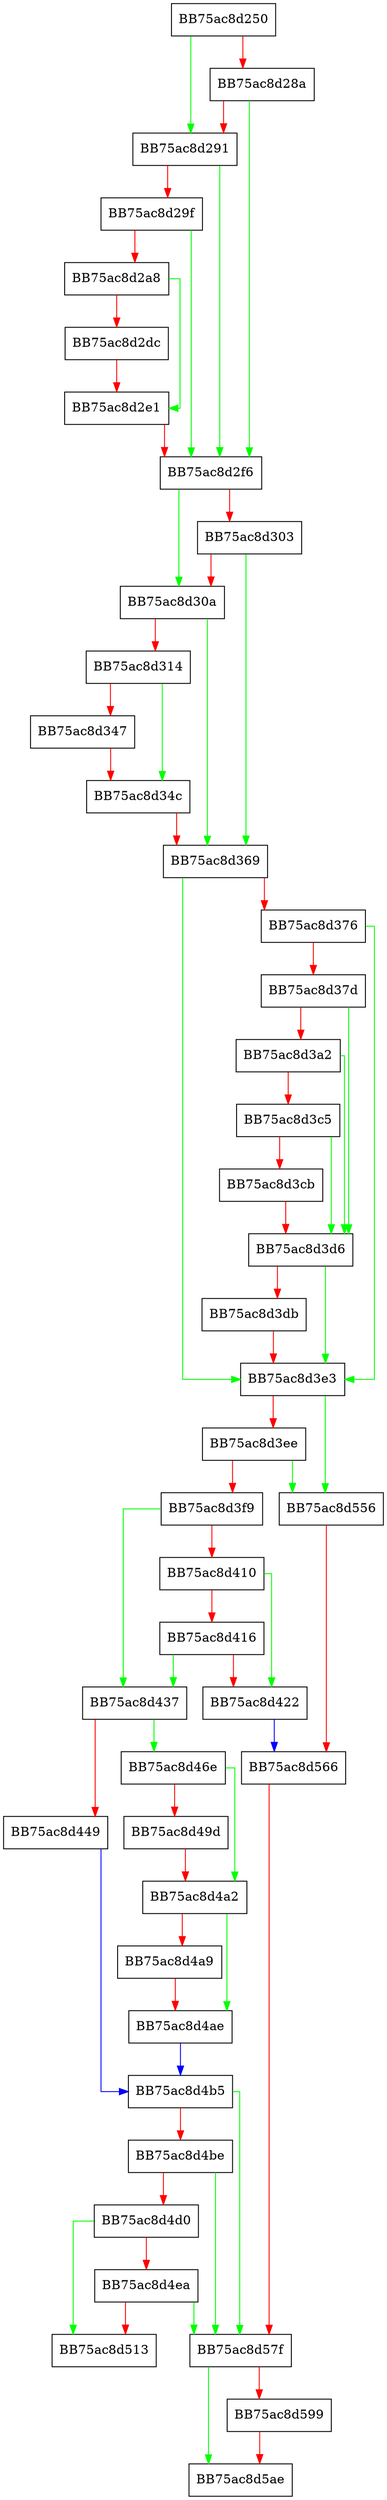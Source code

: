 digraph CreateRemovalActions {
  node [shape="box"];
  graph [splines=ortho];
  BB75ac8d250 -> BB75ac8d291 [color="green"];
  BB75ac8d250 -> BB75ac8d28a [color="red"];
  BB75ac8d28a -> BB75ac8d2f6 [color="green"];
  BB75ac8d28a -> BB75ac8d291 [color="red"];
  BB75ac8d291 -> BB75ac8d2f6 [color="green"];
  BB75ac8d291 -> BB75ac8d29f [color="red"];
  BB75ac8d29f -> BB75ac8d2f6 [color="green"];
  BB75ac8d29f -> BB75ac8d2a8 [color="red"];
  BB75ac8d2a8 -> BB75ac8d2e1 [color="green"];
  BB75ac8d2a8 -> BB75ac8d2dc [color="red"];
  BB75ac8d2dc -> BB75ac8d2e1 [color="red"];
  BB75ac8d2e1 -> BB75ac8d2f6 [color="red"];
  BB75ac8d2f6 -> BB75ac8d30a [color="green"];
  BB75ac8d2f6 -> BB75ac8d303 [color="red"];
  BB75ac8d303 -> BB75ac8d369 [color="green"];
  BB75ac8d303 -> BB75ac8d30a [color="red"];
  BB75ac8d30a -> BB75ac8d369 [color="green"];
  BB75ac8d30a -> BB75ac8d314 [color="red"];
  BB75ac8d314 -> BB75ac8d34c [color="green"];
  BB75ac8d314 -> BB75ac8d347 [color="red"];
  BB75ac8d347 -> BB75ac8d34c [color="red"];
  BB75ac8d34c -> BB75ac8d369 [color="red"];
  BB75ac8d369 -> BB75ac8d3e3 [color="green"];
  BB75ac8d369 -> BB75ac8d376 [color="red"];
  BB75ac8d376 -> BB75ac8d3e3 [color="green"];
  BB75ac8d376 -> BB75ac8d37d [color="red"];
  BB75ac8d37d -> BB75ac8d3d6 [color="green"];
  BB75ac8d37d -> BB75ac8d3a2 [color="red"];
  BB75ac8d3a2 -> BB75ac8d3d6 [color="green"];
  BB75ac8d3a2 -> BB75ac8d3c5 [color="red"];
  BB75ac8d3c5 -> BB75ac8d3d6 [color="green"];
  BB75ac8d3c5 -> BB75ac8d3cb [color="red"];
  BB75ac8d3cb -> BB75ac8d3d6 [color="red"];
  BB75ac8d3d6 -> BB75ac8d3e3 [color="green"];
  BB75ac8d3d6 -> BB75ac8d3db [color="red"];
  BB75ac8d3db -> BB75ac8d3e3 [color="red"];
  BB75ac8d3e3 -> BB75ac8d556 [color="green"];
  BB75ac8d3e3 -> BB75ac8d3ee [color="red"];
  BB75ac8d3ee -> BB75ac8d556 [color="green"];
  BB75ac8d3ee -> BB75ac8d3f9 [color="red"];
  BB75ac8d3f9 -> BB75ac8d437 [color="green"];
  BB75ac8d3f9 -> BB75ac8d410 [color="red"];
  BB75ac8d410 -> BB75ac8d422 [color="green"];
  BB75ac8d410 -> BB75ac8d416 [color="red"];
  BB75ac8d416 -> BB75ac8d437 [color="green"];
  BB75ac8d416 -> BB75ac8d422 [color="red"];
  BB75ac8d422 -> BB75ac8d566 [color="blue"];
  BB75ac8d437 -> BB75ac8d46e [color="green"];
  BB75ac8d437 -> BB75ac8d449 [color="red"];
  BB75ac8d449 -> BB75ac8d4b5 [color="blue"];
  BB75ac8d46e -> BB75ac8d4a2 [color="green"];
  BB75ac8d46e -> BB75ac8d49d [color="red"];
  BB75ac8d49d -> BB75ac8d4a2 [color="red"];
  BB75ac8d4a2 -> BB75ac8d4ae [color="green"];
  BB75ac8d4a2 -> BB75ac8d4a9 [color="red"];
  BB75ac8d4a9 -> BB75ac8d4ae [color="red"];
  BB75ac8d4ae -> BB75ac8d4b5 [color="blue"];
  BB75ac8d4b5 -> BB75ac8d57f [color="green"];
  BB75ac8d4b5 -> BB75ac8d4be [color="red"];
  BB75ac8d4be -> BB75ac8d57f [color="green"];
  BB75ac8d4be -> BB75ac8d4d0 [color="red"];
  BB75ac8d4d0 -> BB75ac8d513 [color="green"];
  BB75ac8d4d0 -> BB75ac8d4ea [color="red"];
  BB75ac8d4ea -> BB75ac8d57f [color="green"];
  BB75ac8d4ea -> BB75ac8d513 [color="red"];
  BB75ac8d556 -> BB75ac8d566 [color="red"];
  BB75ac8d566 -> BB75ac8d57f [color="red"];
  BB75ac8d57f -> BB75ac8d5ae [color="green"];
  BB75ac8d57f -> BB75ac8d599 [color="red"];
  BB75ac8d599 -> BB75ac8d5ae [color="red"];
}